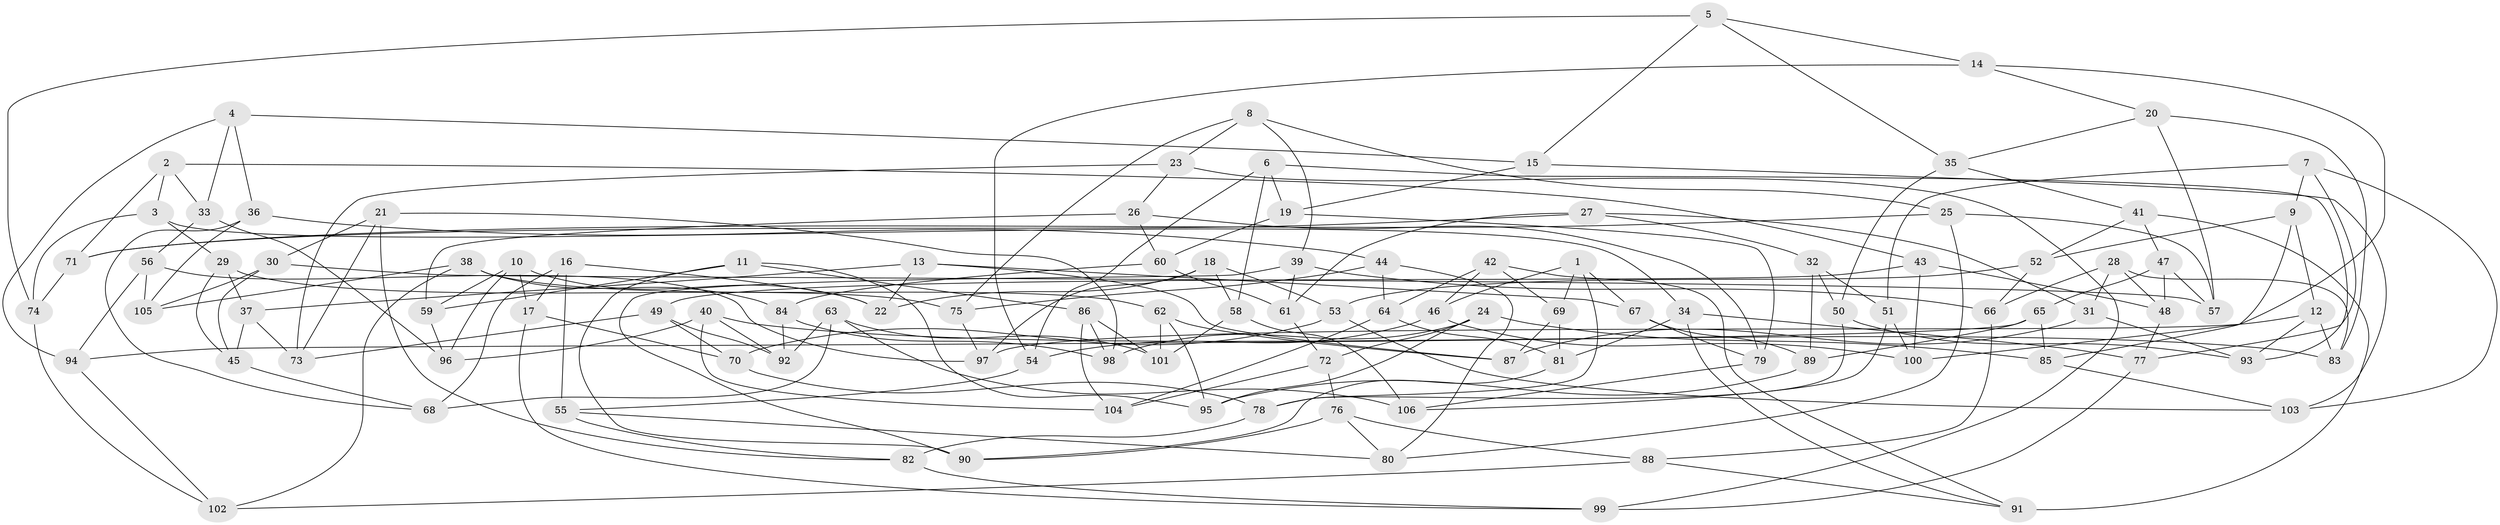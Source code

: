 // Generated by graph-tools (version 1.1) at 2025/26/03/09/25 03:26:58]
// undirected, 106 vertices, 212 edges
graph export_dot {
graph [start="1"]
  node [color=gray90,style=filled];
  1;
  2;
  3;
  4;
  5;
  6;
  7;
  8;
  9;
  10;
  11;
  12;
  13;
  14;
  15;
  16;
  17;
  18;
  19;
  20;
  21;
  22;
  23;
  24;
  25;
  26;
  27;
  28;
  29;
  30;
  31;
  32;
  33;
  34;
  35;
  36;
  37;
  38;
  39;
  40;
  41;
  42;
  43;
  44;
  45;
  46;
  47;
  48;
  49;
  50;
  51;
  52;
  53;
  54;
  55;
  56;
  57;
  58;
  59;
  60;
  61;
  62;
  63;
  64;
  65;
  66;
  67;
  68;
  69;
  70;
  71;
  72;
  73;
  74;
  75;
  76;
  77;
  78;
  79;
  80;
  81;
  82;
  83;
  84;
  85;
  86;
  87;
  88;
  89;
  90;
  91;
  92;
  93;
  94;
  95;
  96;
  97;
  98;
  99;
  100;
  101;
  102;
  103;
  104;
  105;
  106;
  1 -- 78;
  1 -- 46;
  1 -- 69;
  1 -- 67;
  2 -- 71;
  2 -- 43;
  2 -- 33;
  2 -- 3;
  3 -- 34;
  3 -- 74;
  3 -- 29;
  4 -- 33;
  4 -- 36;
  4 -- 15;
  4 -- 94;
  5 -- 35;
  5 -- 14;
  5 -- 74;
  5 -- 15;
  6 -- 54;
  6 -- 19;
  6 -- 93;
  6 -- 58;
  7 -- 103;
  7 -- 51;
  7 -- 9;
  7 -- 77;
  8 -- 75;
  8 -- 25;
  8 -- 39;
  8 -- 23;
  9 -- 12;
  9 -- 52;
  9 -- 85;
  10 -- 59;
  10 -- 96;
  10 -- 17;
  10 -- 22;
  11 -- 90;
  11 -- 86;
  11 -- 95;
  11 -- 59;
  12 -- 93;
  12 -- 97;
  12 -- 83;
  13 -- 87;
  13 -- 37;
  13 -- 67;
  13 -- 22;
  14 -- 54;
  14 -- 100;
  14 -- 20;
  15 -- 19;
  15 -- 103;
  16 -- 68;
  16 -- 22;
  16 -- 55;
  16 -- 17;
  17 -- 99;
  17 -- 70;
  18 -- 22;
  18 -- 53;
  18 -- 58;
  18 -- 97;
  19 -- 79;
  19 -- 60;
  20 -- 57;
  20 -- 83;
  20 -- 35;
  21 -- 98;
  21 -- 73;
  21 -- 30;
  21 -- 82;
  23 -- 73;
  23 -- 99;
  23 -- 26;
  24 -- 95;
  24 -- 72;
  24 -- 85;
  24 -- 98;
  25 -- 80;
  25 -- 71;
  25 -- 57;
  26 -- 79;
  26 -- 59;
  26 -- 60;
  27 -- 32;
  27 -- 61;
  27 -- 31;
  27 -- 71;
  28 -- 83;
  28 -- 48;
  28 -- 31;
  28 -- 66;
  29 -- 45;
  29 -- 75;
  29 -- 37;
  30 -- 45;
  30 -- 105;
  30 -- 57;
  31 -- 93;
  31 -- 87;
  32 -- 50;
  32 -- 51;
  32 -- 89;
  33 -- 96;
  33 -- 56;
  34 -- 77;
  34 -- 81;
  34 -- 91;
  35 -- 50;
  35 -- 41;
  36 -- 105;
  36 -- 44;
  36 -- 68;
  37 -- 45;
  37 -- 73;
  38 -- 84;
  38 -- 62;
  38 -- 102;
  38 -- 105;
  39 -- 66;
  39 -- 90;
  39 -- 61;
  40 -- 104;
  40 -- 96;
  40 -- 92;
  40 -- 83;
  41 -- 52;
  41 -- 91;
  41 -- 47;
  42 -- 64;
  42 -- 91;
  42 -- 69;
  42 -- 46;
  43 -- 49;
  43 -- 100;
  43 -- 48;
  44 -- 64;
  44 -- 75;
  44 -- 80;
  45 -- 68;
  46 -- 100;
  46 -- 54;
  47 -- 48;
  47 -- 57;
  47 -- 65;
  48 -- 77;
  49 -- 70;
  49 -- 92;
  49 -- 73;
  50 -- 93;
  50 -- 78;
  51 -- 100;
  51 -- 106;
  52 -- 66;
  52 -- 53;
  53 -- 70;
  53 -- 103;
  54 -- 55;
  55 -- 82;
  55 -- 80;
  56 -- 94;
  56 -- 105;
  56 -- 97;
  58 -- 106;
  58 -- 101;
  59 -- 96;
  60 -- 61;
  60 -- 84;
  61 -- 72;
  62 -- 101;
  62 -- 87;
  62 -- 95;
  63 -- 92;
  63 -- 106;
  63 -- 68;
  63 -- 101;
  64 -- 81;
  64 -- 104;
  65 -- 89;
  65 -- 94;
  65 -- 85;
  66 -- 88;
  67 -- 79;
  67 -- 89;
  69 -- 81;
  69 -- 87;
  70 -- 78;
  71 -- 74;
  72 -- 104;
  72 -- 76;
  74 -- 102;
  75 -- 97;
  76 -- 88;
  76 -- 90;
  76 -- 80;
  77 -- 99;
  78 -- 82;
  79 -- 106;
  81 -- 90;
  82 -- 99;
  84 -- 98;
  84 -- 92;
  85 -- 103;
  86 -- 104;
  86 -- 98;
  86 -- 101;
  88 -- 102;
  88 -- 91;
  89 -- 95;
  94 -- 102;
}

